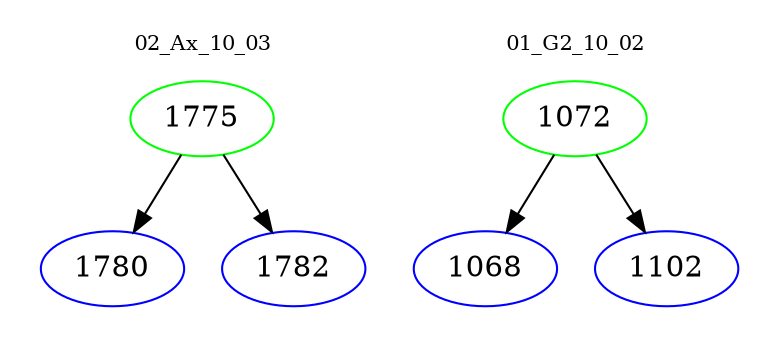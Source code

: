 digraph{
subgraph cluster_0 {
color = white
label = "02_Ax_10_03";
fontsize=10;
T0_1775 [label="1775", color="green"]
T0_1775 -> T0_1780 [color="black"]
T0_1780 [label="1780", color="blue"]
T0_1775 -> T0_1782 [color="black"]
T0_1782 [label="1782", color="blue"]
}
subgraph cluster_1 {
color = white
label = "01_G2_10_02";
fontsize=10;
T1_1072 [label="1072", color="green"]
T1_1072 -> T1_1068 [color="black"]
T1_1068 [label="1068", color="blue"]
T1_1072 -> T1_1102 [color="black"]
T1_1102 [label="1102", color="blue"]
}
}
